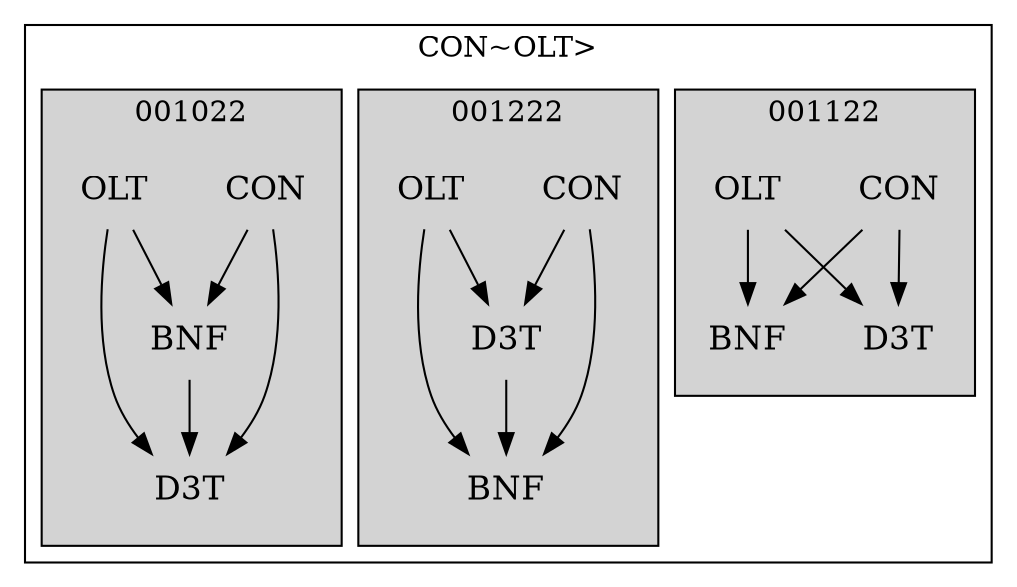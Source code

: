 strict digraph FirstlevelCluster {
	labelloc = "t";
	compound = false;
	subgraph cluster_0 {
	label= "CON~OLT>";
		subgraph	cluster_2 {
		label = "001122";
			style = filled;
			node	[label = CON, shape = plaintext, fontsize = 16] CON2;
			node	[label = BNF, shape = plaintext, fontsize = 16] BNF2;
			node	[label = D3T, shape = plaintext, fontsize = 16] D3T2;
			node	[label = OLT, shape = plaintext, fontsize = 16] OLT2;
			CON2->BNF2;CON2->D3T2;OLT2->BNF2;OLT2->D3T2;			}
		subgraph	cluster_3 {
		label = "001222";
			style = filled;
			node	[label = CON, shape = plaintext, fontsize = 16] CON3;
			node	[label = BNF, shape = plaintext, fontsize = 16] BNF3;
			node	[label = D3T, shape = plaintext, fontsize = 16] D3T3;
			node	[label = OLT, shape = plaintext, fontsize = 16] OLT3;
			CON3->BNF3;CON3->D3T3;D3T3->BNF3;OLT3->BNF3;OLT3->D3T3;			}
		subgraph	cluster_4 {
		label = "001022";
			style = filled;
			node	[label = CON, shape = plaintext, fontsize = 16] CON4;
			node	[label = BNF, shape = plaintext, fontsize = 16] BNF4;
			node	[label = D3T, shape = plaintext, fontsize = 16] D3T4;
			node	[label = OLT, shape = plaintext, fontsize = 16] OLT4;
			CON4->BNF4;CON4->D3T4;BNF4->D3T4;OLT4->BNF4;OLT4->D3T4;			}
}}